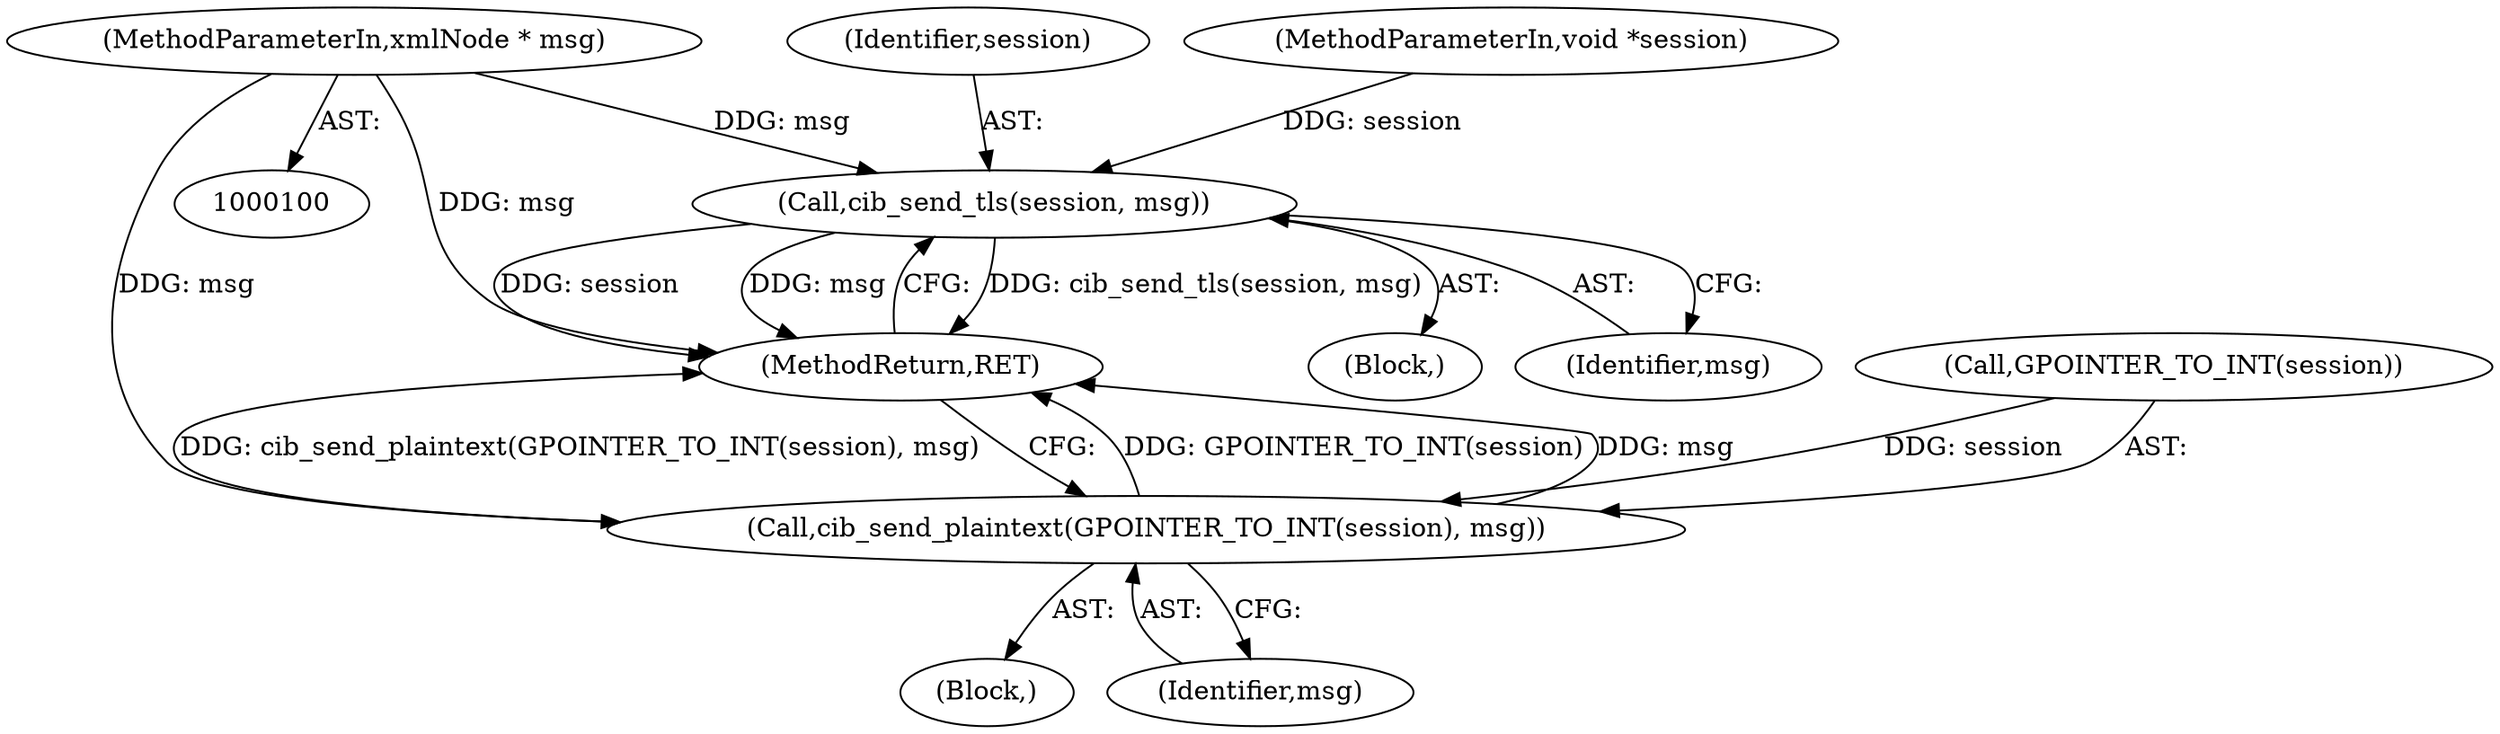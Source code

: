 digraph "1_pacemaker_564f7cc2a51dcd2f28ab12a13394f31be5aa3c93_18@pointer" {
"1000102" [label="(MethodParameterIn,xmlNode * msg)"];
"1000108" [label="(Call,cib_send_tls(session, msg))"];
"1000113" [label="(Call,cib_send_plaintext(GPOINTER_TO_INT(session), msg))"];
"1000117" [label="(MethodReturn,RET)"];
"1000107" [label="(Block,)"];
"1000109" [label="(Identifier,session)"];
"1000114" [label="(Call,GPOINTER_TO_INT(session))"];
"1000110" [label="(Identifier,msg)"];
"1000112" [label="(Block,)"];
"1000113" [label="(Call,cib_send_plaintext(GPOINTER_TO_INT(session), msg))"];
"1000102" [label="(MethodParameterIn,xmlNode * msg)"];
"1000101" [label="(MethodParameterIn,void *session)"];
"1000108" [label="(Call,cib_send_tls(session, msg))"];
"1000116" [label="(Identifier,msg)"];
"1000102" -> "1000100"  [label="AST: "];
"1000102" -> "1000117"  [label="DDG: msg"];
"1000102" -> "1000108"  [label="DDG: msg"];
"1000102" -> "1000113"  [label="DDG: msg"];
"1000108" -> "1000107"  [label="AST: "];
"1000108" -> "1000110"  [label="CFG: "];
"1000109" -> "1000108"  [label="AST: "];
"1000110" -> "1000108"  [label="AST: "];
"1000117" -> "1000108"  [label="CFG: "];
"1000108" -> "1000117"  [label="DDG: cib_send_tls(session, msg)"];
"1000108" -> "1000117"  [label="DDG: session"];
"1000108" -> "1000117"  [label="DDG: msg"];
"1000101" -> "1000108"  [label="DDG: session"];
"1000113" -> "1000112"  [label="AST: "];
"1000113" -> "1000116"  [label="CFG: "];
"1000114" -> "1000113"  [label="AST: "];
"1000116" -> "1000113"  [label="AST: "];
"1000117" -> "1000113"  [label="CFG: "];
"1000113" -> "1000117"  [label="DDG: GPOINTER_TO_INT(session)"];
"1000113" -> "1000117"  [label="DDG: msg"];
"1000113" -> "1000117"  [label="DDG: cib_send_plaintext(GPOINTER_TO_INT(session), msg)"];
"1000114" -> "1000113"  [label="DDG: session"];
}
